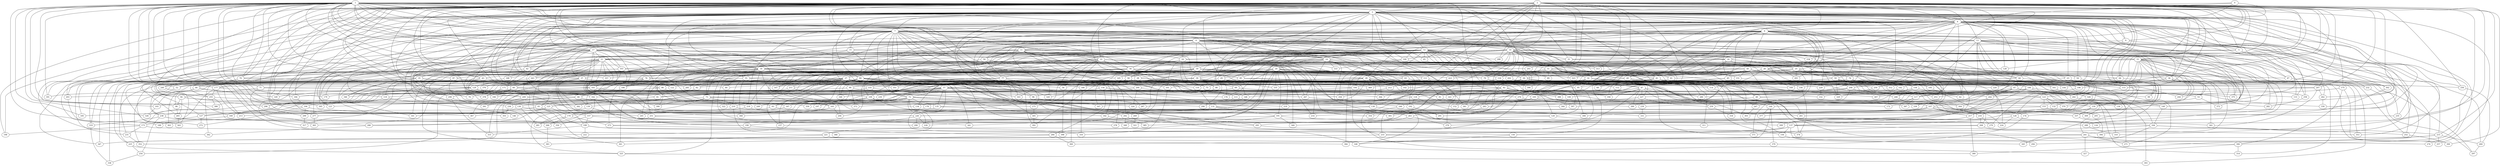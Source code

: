 strict graph "barabasi_albert_graph(400,3)" {
0;
1;
2;
3;
4;
5;
6;
7;
8;
9;
10;
11;
12;
13;
14;
15;
16;
17;
18;
19;
20;
21;
22;
23;
24;
25;
26;
27;
28;
29;
30;
31;
32;
33;
34;
35;
36;
37;
38;
39;
40;
41;
42;
43;
44;
45;
46;
47;
48;
49;
50;
51;
52;
53;
54;
55;
56;
57;
58;
59;
60;
61;
62;
63;
64;
65;
66;
67;
68;
69;
70;
71;
72;
73;
74;
75;
76;
77;
78;
79;
80;
81;
82;
83;
84;
85;
86;
87;
88;
89;
90;
91;
92;
93;
94;
95;
96;
97;
98;
99;
100;
101;
102;
103;
104;
105;
106;
107;
108;
109;
110;
111;
112;
113;
114;
115;
116;
117;
118;
119;
120;
121;
122;
123;
124;
125;
126;
127;
128;
129;
130;
131;
132;
133;
134;
135;
136;
137;
138;
139;
140;
141;
142;
143;
144;
145;
146;
147;
148;
149;
150;
151;
152;
153;
154;
155;
156;
157;
158;
159;
160;
161;
162;
163;
164;
165;
166;
167;
168;
169;
170;
171;
172;
173;
174;
175;
176;
177;
178;
179;
180;
181;
182;
183;
184;
185;
186;
187;
188;
189;
190;
191;
192;
193;
194;
195;
196;
197;
198;
199;
200;
201;
202;
203;
204;
205;
206;
207;
208;
209;
210;
211;
212;
213;
214;
215;
216;
217;
218;
219;
220;
221;
222;
223;
224;
225;
226;
227;
228;
229;
230;
231;
232;
233;
234;
235;
236;
237;
238;
239;
240;
241;
242;
243;
244;
245;
246;
247;
248;
249;
250;
251;
252;
253;
254;
255;
256;
257;
258;
259;
260;
261;
262;
263;
264;
265;
266;
267;
268;
269;
270;
271;
272;
273;
274;
275;
276;
277;
278;
279;
280;
281;
282;
283;
284;
285;
286;
287;
288;
289;
290;
291;
292;
293;
294;
295;
296;
297;
298;
299;
300;
301;
302;
303;
304;
305;
306;
307;
308;
309;
310;
311;
312;
313;
314;
315;
316;
317;
318;
319;
320;
321;
322;
323;
324;
325;
326;
327;
328;
329;
330;
331;
332;
333;
334;
335;
336;
337;
338;
339;
340;
341;
342;
343;
344;
345;
346;
347;
348;
349;
350;
351;
352;
353;
354;
355;
356;
357;
358;
359;
360;
361;
362;
363;
364;
365;
366;
367;
368;
369;
370;
371;
372;
373;
374;
375;
376;
377;
378;
379;
380;
381;
382;
383;
384;
385;
386;
387;
388;
389;
390;
391;
392;
393;
394;
395;
396;
397;
398;
399;
0 -- 32  [is_available=True, prob="0.729639904354"];
0 -- 3  [is_available=True, prob="0.811425980789"];
0 -- 116  [is_available=True, prob="1.0"];
0 -- 6  [is_available=True, prob="0.865893591916"];
1 -- 257  [is_available=True, prob="0.78132725015"];
1 -- 386  [is_available=True, prob="1.0"];
1 -- 3  [is_available=True, prob="0.0728878874236"];
1 -- 4  [is_available=True, prob="0.578681641166"];
1 -- 5  [is_available=True, prob="1.0"];
1 -- 7  [is_available=True, prob="0.448567490864"];
1 -- 8  [is_available=True, prob="0.486945061747"];
1 -- 10  [is_available=True, prob="0.00208226806145"];
1 -- 395  [is_available=True, prob="0.933950702094"];
1 -- 12  [is_available=True, prob="0.674963536356"];
1 -- 14  [is_available=True, prob="0.212226905698"];
1 -- 17  [is_available=True, prob="1.0"];
1 -- 18  [is_available=True, prob="1.0"];
1 -- 22  [is_available=True, prob="0.428424259482"];
1 -- 155  [is_available=True, prob="0.975446181397"];
1 -- 31  [is_available=True, prob="1.0"];
1 -- 33  [is_available=True, prob="0.270718340521"];
1 -- 34  [is_available=True, prob="0.347831508763"];
1 -- 326  [is_available=True, prob="0.812588674914"];
1 -- 166  [is_available=True, prob="0.461145991132"];
1 -- 41  [is_available=True, prob="0.0464858395588"];
1 -- 43  [is_available=True, prob="0.977972348517"];
1 -- 301  [is_available=True, prob="0.633632948013"];
1 -- 175  [is_available=True, prob="1.0"];
1 -- 48  [is_available=True, prob="0.394686307362"];
1 -- 177  [is_available=True, prob="1.0"];
1 -- 351  [is_available=True, prob="0.149245555756"];
1 -- 52  [is_available=True, prob="1.0"];
1 -- 181  [is_available=True, prob="0.492299764069"];
1 -- 183  [is_available=True, prob="0.875729533251"];
1 -- 56  [is_available=True, prob="0.993669416637"];
1 -- 185  [is_available=True, prob="0.406729203767"];
1 -- 287  [is_available=True, prob="0.189889950801"];
1 -- 189  [is_available=True, prob="1.0"];
1 -- 64  [is_available=True, prob="1.0"];
1 -- 193  [is_available=True, prob="0.861566170864"];
1 -- 194  [is_available=True, prob="0.224964774348"];
1 -- 70  [is_available=True, prob="0.873193910453"];
1 -- 71  [is_available=True, prob="0.029693045684"];
1 -- 162  [is_available=True, prob="0.556797015374"];
1 -- 78  [is_available=True, prob="0.610515485428"];
1 -- 184  [is_available=True, prob="1.0"];
1 -- 213  [is_available=True, prob="0.534433252145"];
1 -- 222  [is_available=True, prob="1.0"];
1 -- 95  [is_available=True, prob="0.47537863727"];
1 -- 103  [is_available=True, prob="0.798920569792"];
1 -- 236  [is_available=True, prob="0.275822979982"];
1 -- 365  [is_available=True, prob="0.460111089255"];
1 -- 370  [is_available=True, prob="0.146206478466"];
1 -- 115  [is_available=True, prob="0.528197876798"];
1 -- 116  [is_available=True, prob="0.560380292735"];
1 -- 341  [is_available=True, prob="1.0"];
2 -- 128  [is_available=True, prob="1.0"];
2 -- 129  [is_available=True, prob="0.482103798308"];
2 -- 3  [is_available=True, prob="1.0"];
2 -- 4  [is_available=True, prob="0.297437044848"];
2 -- 5  [is_available=True, prob="0.228063330225"];
2 -- 262  [is_available=True, prob="0.639102210921"];
2 -- 9  [is_available=True, prob="0.862730505211"];
2 -- 10  [is_available=True, prob="0.479134128793"];
2 -- 13  [is_available=True, prob="0.764830573436"];
2 -- 142  [is_available=True, prob="0.0569565433611"];
2 -- 146  [is_available=True, prob="0.536966547395"];
2 -- 131  [is_available=True, prob="0.417212569623"];
2 -- 148  [is_available=True, prob="0.721201538725"];
2 -- 367  [is_available=True, prob="0.799914795967"];
2 -- 28  [is_available=True, prob="0.362756013809"];
2 -- 29  [is_available=True, prob="0.0851414928401"];
2 -- 288  [is_available=True, prob="0.248457016393"];
2 -- 33  [is_available=True, prob="1.0"];
2 -- 198  [is_available=True, prob="0.0472111399897"];
2 -- 38  [is_available=True, prob="0.690703766006"];
2 -- 40  [is_available=True, prob="0.953148916417"];
2 -- 43  [is_available=True, prob="0.143971392545"];
2 -- 300  [is_available=True, prob="0.0490556760904"];
2 -- 45  [is_available=True, prob="0.113029105668"];
2 -- 49  [is_available=True, prob="0.995539789196"];
2 -- 310  [is_available=True, prob="1.0"];
2 -- 55  [is_available=True, prob="1.0"];
2 -- 313  [is_available=True, prob="0.871383084571"];
2 -- 60  [is_available=True, prob="0.84967357235"];
2 -- 64  [is_available=True, prob="0.723806429768"];
2 -- 65  [is_available=True, prob="0.277735998177"];
2 -- 66  [is_available=True, prob="0.538954104933"];
2 -- 196  [is_available=True, prob="0.690665221835"];
2 -- 70  [is_available=True, prob="0.406366718772"];
2 -- 71  [is_available=True, prob="1.0"];
2 -- 207  [is_available=True, prob="1.0"];
2 -- 208  [is_available=True, prob="0.707835440663"];
2 -- 82  [is_available=True, prob="0.826665763188"];
2 -- 215  [is_available=True, prob="0.105603910031"];
2 -- 94  [is_available=True, prob="0.667508778767"];
2 -- 293  [is_available=True, prob="1.0"];
2 -- 97  [is_available=True, prob="0.811094252545"];
2 -- 98  [is_available=True, prob="0.126813291657"];
2 -- 355  [is_available=True, prob="1.0"];
2 -- 256  [is_available=True, prob="1.0"];
2 -- 361  [is_available=True, prob="0.911106504896"];
2 -- 111  [is_available=True, prob="0.338698658977"];
2 -- 112  [is_available=True, prob="1.0"];
2 -- 373  [is_available=True, prob="1.0"];
2 -- 118  [is_available=True, prob="0.602104501789"];
2 -- 121  [is_available=True, prob="0.428735508434"];
2 -- 250  [is_available=True, prob="0.936596524114"];
2 -- 124  [is_available=True, prob="0.50093956043"];
3 -- 4  [is_available=True, prob="1.0"];
3 -- 6  [is_available=True, prob="0.756480634192"];
3 -- 7  [is_available=True, prob="1.0"];
3 -- 9  [is_available=True, prob="1.0"];
3 -- 10  [is_available=True, prob="0.251270334573"];
3 -- 12  [is_available=True, prob="0.557283157623"];
3 -- 13  [is_available=True, prob="0.568513075755"];
3 -- 14  [is_available=True, prob="0.390478127365"];
3 -- 15  [is_available=True, prob="0.55423520541"];
3 -- 16  [is_available=True, prob="0.426682023058"];
3 -- 17  [is_available=True, prob="0.498396889691"];
3 -- 18  [is_available=True, prob="0.0742408940489"];
3 -- 20  [is_available=True, prob="0.513911824597"];
3 -- 149  [is_available=True, prob="0.324278003908"];
3 -- 22  [is_available=True, prob="0.158113839508"];
3 -- 152  [is_available=True, prob="0.0847653073773"];
3 -- 153  [is_available=True, prob="1.0"];
3 -- 26  [is_available=True, prob="0.688598171942"];
3 -- 303  [is_available=True, prob="0.627038815742"];
3 -- 285  [is_available=True, prob="0.435742550692"];
3 -- 311  [is_available=True, prob="0.143293057079"];
3 -- 162  [is_available=True, prob="0.0158060604415"];
3 -- 35  [is_available=True, prob="1.0"];
3 -- 36  [is_available=True, prob="0.893628767726"];
3 -- 37  [is_available=True, prob="1.0"];
3 -- 169  [is_available=True, prob="0.850031783147"];
3 -- 47  [is_available=True, prob="0.30345295815"];
3 -- 176  [is_available=True, prob="0.694825203932"];
3 -- 306  [is_available=True, prob="0.794683292978"];
3 -- 51  [is_available=True, prob="0.76939189713"];
3 -- 181  [is_available=True, prob="1.0"];
3 -- 55  [is_available=True, prob="0.833812716407"];
3 -- 184  [is_available=True, prob="0.177252555964"];
3 -- 323  [is_available=True, prob="0.800995549947"];
3 -- 198  [is_available=True, prob="1.0"];
3 -- 201  [is_available=True, prob="1.0"];
3 -- 203  [is_available=True, prob="1.0"];
3 -- 205  [is_available=True, prob="0.715577938299"];
3 -- 206  [is_available=True, prob="0.59784994212"];
3 -- 163  [is_available=True, prob="1.0"];
3 -- 84  [is_available=True, prob="0.947099765668"];
3 -- 85  [is_available=True, prob="0.87281674055"];
3 -- 217  [is_available=True, prob="1.0"];
3 -- 92  [is_available=True, prob="0.296699297114"];
3 -- 357  [is_available=True, prob="0.678495366724"];
3 -- 227  [is_available=True, prob="0.421944408734"];
3 -- 356  [is_available=True, prob="1.0"];
3 -- 229  [is_available=True, prob="1.0"];
3 -- 362  [is_available=True, prob="0.0102510116111"];
3 -- 274  [is_available=True, prob="1.0"];
3 -- 241  [is_available=True, prob="1.0"];
3 -- 255  [is_available=True, prob="0.752735182533"];
4 -- 128  [is_available=True, prob="1.0"];
4 -- 260  [is_available=True, prob="0.281695169891"];
4 -- 5  [is_available=True, prob="0.112252396318"];
4 -- 6  [is_available=True, prob="0.452177072311"];
4 -- 7  [is_available=True, prob="0.180497178141"];
4 -- 9  [is_available=True, prob="0.302836514182"];
4 -- 11  [is_available=True, prob="0.335768157355"];
4 -- 12  [is_available=True, prob="0.51245030948"];
4 -- 258  [is_available=True, prob="0.441490684605"];
4 -- 256  [is_available=True, prob="0.520395221719"];
4 -- 19  [is_available=True, prob="1.0"];
4 -- 277  [is_available=True, prob="0.930602590678"];
4 -- 23  [is_available=True, prob="0.708287148629"];
4 -- 24  [is_available=True, prob="0.717744053644"];
4 -- 29  [is_available=True, prob="0.746338156342"];
4 -- 261  [is_available=True, prob="0.325588995153"];
4 -- 33  [is_available=True, prob="0.98277394073"];
4 -- 42  [is_available=True, prob="0.955732088796"];
4 -- 44  [is_available=True, prob="0.863953843608"];
4 -- 302  [is_available=True, prob="0.901602976537"];
4 -- 50  [is_available=True, prob="1.0"];
4 -- 54  [is_available=True, prob="1.0"];
4 -- 188  [is_available=True, prob="0.000883596658144"];
4 -- 320  [is_available=True, prob="0.00873052989777"];
4 -- 67  [is_available=True, prob="0.61194669195"];
4 -- 202  [is_available=True, prob="0.378266898163"];
4 -- 207  [is_available=True, prob="1.0"];
4 -- 208  [is_available=True, prob="0.69740895122"];
4 -- 83  [is_available=True, prob="0.338328418018"];
4 -- 218  [is_available=True, prob="1.0"];
4 -- 220  [is_available=True, prob="0.305961420241"];
4 -- 323  [is_available=True, prob="0.747256675554"];
4 -- 353  [is_available=True, prob="1.0"];
4 -- 100  [is_available=True, prob="1.0"];
4 -- 232  [is_available=True, prob="1.0"];
4 -- 361  [is_available=True, prob="0.391682292941"];
4 -- 234  [is_available=True, prob="1.0"];
4 -- 235  [is_available=True, prob="0.611569827798"];
4 -- 239  [is_available=True, prob="0.81535045538"];
4 -- 375  [is_available=True, prob="0.631351655931"];
4 -- 251  [is_available=True, prob="0.144522399946"];
5 -- 133  [is_available=True, prob="1.0"];
5 -- 266  [is_available=True, prob="0.312481760913"];
5 -- 380  [is_available=True, prob="0.610711527527"];
5 -- 31  [is_available=True, prob="0.111878438089"];
6 -- 258  [is_available=True, prob="1.0"];
6 -- 8  [is_available=True, prob="1.0"];
6 -- 13  [is_available=True, prob="0.574154489523"];
6 -- 18  [is_available=True, prob="0.0729627919256"];
6 -- 23  [is_available=True, prob="0.603423287185"];
6 -- 152  [is_available=True, prob="0.525714416684"];
6 -- 25  [is_available=True, prob="0.762070175502"];
6 -- 26  [is_available=True, prob="0.419162197903"];
6 -- 27  [is_available=True, prob="0.590245776396"];
6 -- 32  [is_available=True, prob="0.668584355009"];
6 -- 34  [is_available=True, prob="1.0"];
6 -- 40  [is_available=True, prob="0.966067344315"];
6 -- 45  [is_available=True, prob="1.0"];
6 -- 176  [is_available=True, prob="0.959944265925"];
6 -- 59  [is_available=True, prob="0.814216157327"];
6 -- 62  [is_available=True, prob="0.0850681760547"];
6 -- 204  [is_available=True, prob="1.0"];
6 -- 97  [is_available=True, prob="0.631535486683"];
6 -- 229  [is_available=True, prob="0.908629759254"];
7 -- 8  [is_available=True, prob="0.757832579913"];
7 -- 11  [is_available=True, prob="0.0437537075292"];
7 -- 14  [is_available=True, prob="1.0"];
7 -- 15  [is_available=True, prob="0.206966495273"];
7 -- 16  [is_available=True, prob="0.145679264569"];
7 -- 278  [is_available=True, prob="0.58429621935"];
7 -- 24  [is_available=True, prob="1.0"];
7 -- 154  [is_available=True, prob="0.882879726525"];
7 -- 157  [is_available=True, prob="0.118318233039"];
7 -- 159  [is_available=True, prob="1.0"];
7 -- 305  [is_available=True, prob="0.755786336874"];
7 -- 171  [is_available=True, prob="0.419859055627"];
7 -- 177  [is_available=True, prob="0.786661988136"];
7 -- 182  [is_available=True, prob="0.704143425656"];
7 -- 58  [is_available=True, prob="0.354448545505"];
7 -- 61  [is_available=True, prob="1.0"];
7 -- 65  [is_available=True, prob="0.80140090274"];
7 -- 395  [is_available=True, prob="1.0"];
7 -- 72  [is_available=True, prob="0.184396201764"];
7 -- 203  [is_available=True, prob="0.817075750379"];
7 -- 76  [is_available=True, prob="0.3623627948"];
7 -- 77  [is_available=True, prob="0.965596360571"];
7 -- 335  [is_available=True, prob="1.0"];
7 -- 210  [is_available=True, prob="1.0"];
7 -- 84  [is_available=True, prob="0.395854958801"];
7 -- 270  [is_available=True, prob="1.0"];
7 -- 377  [is_available=True, prob="0.899261071724"];
7 -- 216  [is_available=True, prob="0.323056505768"];
7 -- 90  [is_available=True, prob="1.0"];
7 -- 347  [is_available=True, prob="1.0"];
7 -- 317  [is_available=True, prob="0.949864105452"];
7 -- 117  [is_available=True, prob="1.0"];
7 -- 119  [is_available=True, prob="1.0"];
7 -- 121  [is_available=True, prob="0.518711165141"];
7 -- 252  [is_available=True, prob="1.0"];
7 -- 382  [is_available=True, prob="0.317010812212"];
7 -- 127  [is_available=True, prob="0.366410920538"];
8 -- 392  [is_available=True, prob="0.317535650083"];
8 -- 137  [is_available=True, prob="1.0"];
8 -- 11  [is_available=True, prob="0.458053782871"];
8 -- 272  [is_available=True, prob="0.827350754859"];
8 -- 17  [is_available=True, prob="0.671107773675"];
8 -- 274  [is_available=True, prob="0.907404655581"];
8 -- 19  [is_available=True, prob="1.0"];
8 -- 155  [is_available=True, prob="1.0"];
8 -- 285  [is_available=True, prob="0.054056871905"];
8 -- 30  [is_available=True, prob="0.729558679871"];
8 -- 289  [is_available=True, prob="0.432501930393"];
8 -- 36  [is_available=True, prob="0.979024955126"];
8 -- 42  [is_available=True, prob="0.316184451151"];
8 -- 173  [is_available=True, prob="0.58932129606"];
8 -- 50  [is_available=True, prob="0.0517682498553"];
8 -- 179  [is_available=True, prob="0.537503692473"];
8 -- 180  [is_available=True, prob="1.0"];
8 -- 308  [is_available=True, prob="0.888593694955"];
8 -- 187  [is_available=True, prob="0.408412690364"];
8 -- 275  [is_available=True, prob="1.0"];
8 -- 329  [is_available=True, prob="1.0"];
8 -- 218  [is_available=True, prob="1.0"];
8 -- 91  [is_available=True, prob="0.7671777378"];
8 -- 354  [is_available=True, prob="0.412344493845"];
8 -- 59  [is_available=True, prob="1.0"];
8 -- 100  [is_available=True, prob="0.930249514186"];
8 -- 234  [is_available=True, prob="0.0292471455619"];
8 -- 111  [is_available=True, prob="0.971259735709"];
8 -- 241  [is_available=True, prob="0.842587135291"];
8 -- 243  [is_available=True, prob="0.342971438474"];
8 -- 381  [is_available=True, prob="0.996637411401"];
9 -- 133  [is_available=True, prob="0.842805447819"];
9 -- 336  [is_available=True, prob="0.808456075361"];
9 -- 120  [is_available=True, prob="0.248508938244"];
10 -- 390  [is_available=True, prob="0.126897200747"];
10 -- 140  [is_available=True, prob="0.479739015169"];
10 -- 16  [is_available=True, prob="1.0"];
10 -- 24  [is_available=True, prob="0.355434121175"];
10 -- 154  [is_available=True, prob="0.338030229202"];
10 -- 282  [is_available=True, prob="0.701247764281"];
10 -- 31  [is_available=True, prob="0.394158583871"];
10 -- 32  [is_available=True, prob="0.817806171921"];
10 -- 36  [is_available=True, prob="1.0"];
10 -- 325  [is_available=True, prob="1.0"];
10 -- 174  [is_available=True, prob="0.012303309647"];
10 -- 307  [is_available=True, prob="1.0"];
10 -- 313  [is_available=True, prob="0.567075787172"];
10 -- 58  [is_available=True, prob="0.933391911948"];
10 -- 188  [is_available=True, prob="1.0"];
10 -- 62  [is_available=True, prob="0.330403026324"];
10 -- 288  [is_available=True, prob="1.0"];
10 -- 66  [is_available=True, prob="0.430701680905"];
10 -- 228  [is_available=True, prob="1.0"];
10 -- 292  [is_available=True, prob="0.546739986602"];
10 -- 78  [is_available=True, prob="0.199147845545"];
10 -- 79  [is_available=True, prob="1.0"];
10 -- 248  [is_available=True, prob="1.0"];
10 -- 211  [is_available=True, prob="1.0"];
10 -- 89  [is_available=True, prob="1.0"];
10 -- 223  [is_available=True, prob="0.288809813336"];
10 -- 354  [is_available=True, prob="0.604049987695"];
10 -- 99  [is_available=True, prob="1.0"];
10 -- 100  [is_available=True, prob="0.54773794089"];
10 -- 234  [is_available=True, prob="1.0"];
10 -- 109  [is_available=True, prob="0.0475925567993"];
10 -- 120  [is_available=True, prob="0.52822067849"];
10 -- 126  [is_available=True, prob="0.69545283137"];
11 -- 192  [is_available=True, prob="0.656602517785"];
11 -- 214  [is_available=True, prob="0.720681903494"];
11 -- 359  [is_available=True, prob="0.78769034571"];
11 -- 165  [is_available=True, prob="0.785735421133"];
11 -- 38  [is_available=True, prob="0.941913565758"];
11 -- 39  [is_available=True, prob="0.774678273665"];
11 -- 72  [is_available=True, prob="1.0"];
11 -- 50  [is_available=True, prob="0.150971300118"];
11 -- 19  [is_available=True, prob="1.0"];
11 -- 113  [is_available=True, prob="0.591583840387"];
11 -- 22  [is_available=True, prob="0.65783515394"];
11 -- 292  [is_available=True, prob="1.0"];
11 -- 123  [is_available=True, prob="0.599384555788"];
11 -- 350  [is_available=True, prob="1.0"];
11 -- 197  [is_available=True, prob="0.274600366861"];
12 -- 130  [is_available=True, prob="0.895082913462"];
12 -- 388  [is_available=True, prob="1.0"];
12 -- 396  [is_available=True, prob="0.534934433106"];
12 -- 144  [is_available=True, prob="0.145275807603"];
12 -- 20  [is_available=True, prob="0.432387557482"];
12 -- 21  [is_available=True, prob="0.734177849256"];
12 -- 278  [is_available=True, prob="0.560331565737"];
12 -- 151  [is_available=True, prob="0.573562999038"];
12 -- 25  [is_available=True, prob="1.0"];
12 -- 28  [is_available=True, prob="0.0738160367857"];
12 -- 39  [is_available=True, prob="0.051585453992"];
12 -- 41  [is_available=True, prob="0.822003766226"];
12 -- 182  [is_available=True, prob="1.0"];
12 -- 318  [is_available=True, prob="1.0"];
12 -- 65  [is_available=True, prob="0.236331682925"];
12 -- 70  [is_available=True, prob="0.718721934974"];
12 -- 82  [is_available=True, prob="0.684833794625"];
12 -- 339  [is_available=True, prob="0.840518690052"];
12 -- 88  [is_available=True, prob="0.826933106714"];
12 -- 89  [is_available=True, prob="0.558881865945"];
12 -- 245  [is_available=True, prob="0.391334410688"];
13 -- 289  [is_available=True, prob="0.452236663087"];
13 -- 118  [is_available=True, prob="1.0"];
13 -- 259  [is_available=True, prob="0.389447018617"];
13 -- 76  [is_available=True, prob="1.0"];
13 -- 330  [is_available=True, prob="0.228575099364"];
13 -- 44  [is_available=True, prob="0.699883419497"];
13 -- 110  [is_available=True, prob="0.836998355789"];
13 -- 15  [is_available=True, prob="0.652950435736"];
13 -- 273  [is_available=True, prob="0.244330904333"];
13 -- 67  [is_available=True, prob="0.459574045676"];
13 -- 54  [is_available=True, prob="0.992556359537"];
13 -- 215  [is_available=True, prob="1.0"];
13 -- 345  [is_available=True, prob="0.18830125254"];
13 -- 250  [is_available=True, prob="0.452120388985"];
13 -- 251  [is_available=True, prob="0.0908097031192"];
14 -- 246  [is_available=True, prob="0.345217947299"];
14 -- 105  [is_available=True, prob="1.0"];
14 -- 103  [is_available=True, prob="0.744802715349"];
14 -- 44  [is_available=True, prob="0.119319290949"];
14 -- 333  [is_available=True, prob="0.82750735442"];
14 -- 110  [is_available=True, prob="0.375301963995"];
14 -- 48  [is_available=True, prob="0.600535368759"];
14 -- 275  [is_available=True, prob="0.893261986614"];
14 -- 20  [is_available=True, prob="0.75252570117"];
14 -- 86  [is_available=True, prob="0.572661180775"];
14 -- 313  [is_available=True, prob="0.148631973393"];
14 -- 267  [is_available=True, prob="0.0588723409816"];
14 -- 180  [is_available=True, prob="0.996667975332"];
14 -- 318  [is_available=True, prob="1.0"];
14 -- 63  [is_available=True, prob="1.0"];
15 -- 96  [is_available=True, prob="0.58944212206"];
15 -- 73  [is_available=True, prob="0.041128605143"];
15 -- 21  [is_available=True, prob="0.529174948361"];
15 -- 30  [is_available=True, prob="0.912675820563"];
16 -- 128  [is_available=True, prob="0.290228045786"];
16 -- 101  [is_available=True, prob="0.228204679713"];
16 -- 75  [is_available=True, prob="0.576442081866"];
16 -- 88  [is_available=True, prob="1.0"];
16 -- 27  [is_available=True, prob="0.671791370319"];
17 -- 288  [is_available=True, prob="0.907773643986"];
17 -- 290  [is_available=True, prob="0.144513754737"];
17 -- 37  [is_available=True, prob="0.280691155607"];
17 -- 390  [is_available=True, prob="0.226075051166"];
17 -- 103  [is_available=True, prob="0.133438980073"];
17 -- 74  [is_available=True, prob="1.0"];
17 -- 231  [is_available=True, prob="0.0076323658364"];
17 -- 35  [is_available=True, prob="0.242732359811"];
17 -- 340  [is_available=True, prob="1.0"];
17 -- 21  [is_available=True, prob="1.0"];
17 -- 246  [is_available=True, prob="0.499927369763"];
17 -- 23  [is_available=True, prob="0.495359455139"];
17 -- 185  [is_available=True, prob="0.184597050558"];
17 -- 346  [is_available=True, prob="0.857239598116"];
17 -- 101  [is_available=True, prob="0.702639140558"];
18 -- 244  [is_available=True, prob="0.623711110289"];
18 -- 199  [is_available=True, prob="1.0"];
18 -- 168  [is_available=True, prob="0.611596304586"];
18 -- 204  [is_available=True, prob="1.0"];
18 -- 84  [is_available=True, prob="0.489858327391"];
18 -- 85  [is_available=True, prob="0.385985248221"];
18 -- 54  [is_available=True, prob="0.360060378233"];
18 -- 249  [is_available=True, prob="0.170969842092"];
18 -- 376  [is_available=True, prob="1.0"];
18 -- 116  [is_available=True, prob="0.936787871562"];
18 -- 186  [is_available=True, prob="0.247342194682"];
18 -- 347  [is_available=True, prob="1.0"];
18 -- 346  [is_available=True, prob="0.677626240942"];
18 -- 94  [is_available=True, prob="0.27458531897"];
19 -- 37  [is_available=True, prob="0.0971161235524"];
19 -- 38  [is_available=True, prob="0.152802675105"];
19 -- 202  [is_available=True, prob="0.0851794796911"];
19 -- 111  [is_available=True, prob="0.741335502563"];
19 -- 145  [is_available=True, prob="1.0"];
19 -- 86  [is_available=True, prob="1.0"];
19 -- 196  [is_available=True, prob="0.239711378909"];
19 -- 351  [is_available=True, prob="0.971399874754"];
19 -- 28  [is_available=True, prob="0.202230327568"];
19 -- 63  [is_available=True, prob="0.93222081824"];
20 -- 269  [is_available=True, prob="0.57667241741"];
20 -- 145  [is_available=True, prob="0.875363821436"];
20 -- 280  [is_available=True, prob="0.238955876164"];
20 -- 299  [is_available=True, prob="0.659881170116"];
20 -- 27  [is_available=True, prob="0.43391225475"];
20 -- 29  [is_available=True, prob="0.619956466289"];
20 -- 158  [is_available=True, prob="0.79593193862"];
20 -- 41  [is_available=True, prob="0.870309135134"];
20 -- 43  [is_available=True, prob="1.0"];
20 -- 311  [is_available=True, prob="0.107760543168"];
20 -- 61  [is_available=True, prob="0.99751320259"];
20 -- 191  [is_available=True, prob="0.11293712166"];
20 -- 323  [is_available=True, prob="1.0"];
20 -- 69  [is_available=True, prob="0.350705148179"];
20 -- 78  [is_available=True, prob="0.687313950574"];
20 -- 335  [is_available=True, prob="0.393341141052"];
20 -- 81  [is_available=True, prob="0.264350633279"];
20 -- 211  [is_available=True, prob="0.158833174117"];
20 -- 85  [is_available=True, prob="0.981457190571"];
20 -- 214  [is_available=True, prob="1.0"];
20 -- 219  [is_available=True, prob="0.31891404875"];
20 -- 357  [is_available=True, prob="0.220214668607"];
20 -- 102  [is_available=True, prob="0.0409883808164"];
20 -- 372  [is_available=True, prob="0.866459713189"];
20 -- 341  [is_available=True, prob="1.0"];
21 -- 97  [is_available=True, prob="0.848229640634"];
21 -- 226  [is_available=True, prob="0.782989637695"];
21 -- 35  [is_available=True, prob="0.917629539178"];
21 -- 357  [is_available=True, prob="0.231109028138"];
21 -- 81  [is_available=True, prob="0.30246847723"];
21 -- 40  [is_available=True, prob="1.0"];
21 -- 298  [is_available=True, prob="0.293435784059"];
21 -- 42  [is_available=True, prob="0.771404298588"];
21 -- 267  [is_available=True, prob="0.304125526509"];
21 -- 141  [is_available=True, prob="0.255328331767"];
21 -- 240  [is_available=True, prob="0.258791416045"];
21 -- 195  [is_available=True, prob="1.0"];
21 -- 350  [is_available=True, prob="0.692602998797"];
21 -- 26  [is_available=True, prob="0.70442782097"];
21 -- 79  [is_available=True, prob="0.632947912419"];
21 -- 60  [is_available=True, prob="0.493290196887"];
21 -- 186  [is_available=True, prob="1.0"];
21 -- 190  [is_available=True, prob="0.543513603774"];
22 -- 147  [is_available=True, prob="0.067178750256"];
22 -- 151  [is_available=True, prob="0.325456675725"];
22 -- 34  [is_available=True, prob="0.942811875591"];
22 -- 163  [is_available=True, prob="1.0"];
22 -- 293  [is_available=True, prob="0.473012279966"];
22 -- 51  [is_available=True, prob="0.549141105521"];
22 -- 56  [is_available=True, prob="0.916300476642"];
22 -- 319  [is_available=True, prob="0.41800855925"];
22 -- 75  [is_available=True, prob="0.514626080712"];
22 -- 333  [is_available=True, prob="1.0"];
22 -- 80  [is_available=True, prob="0.938332463939"];
22 -- 83  [is_available=True, prob="0.100533088647"];
22 -- 349  [is_available=True, prob="0.259053416516"];
22 -- 223  [is_available=True, prob="0.651246381546"];
22 -- 232  [is_available=True, prob="0.168245023804"];
22 -- 63  [is_available=True, prob="0.970524165462"];
22 -- 360  [is_available=True, prob="1.0"];
22 -- 115  [is_available=True, prob="0.836778365562"];
22 -- 247  [is_available=True, prob="0.743658918972"];
22 -- 119  [is_available=True, prob="1.0"];
23 -- 99  [is_available=True, prob="0.670051395803"];
23 -- 263  [is_available=True, prob="0.03153983444"];
23 -- 305  [is_available=True, prob="0.835519600205"];
23 -- 175  [is_available=True, prob="0.136893841522"];
24 -- 293  [is_available=True, prob="0.17980664263"];
24 -- 328  [is_available=True, prob="0.689671450779"];
24 -- 201  [is_available=True, prob="0.477344025974"];
24 -- 150  [is_available=True, prob="0.504408096278"];
24 -- 217  [is_available=True, prob="0.244233274107"];
24 -- 25  [is_available=True, prob="1.0"];
24 -- 159  [is_available=True, prob="1.0"];
24 -- 92  [is_available=True, prob="0.754300775138"];
24 -- 95  [is_available=True, prob="1.0"];
25 -- 195  [is_available=True, prob="0.708109870396"];
25 -- 388  [is_available=True, prob="0.26771116528"];
25 -- 201  [is_available=True, prob="0.485373994051"];
25 -- 45  [is_available=True, prob="0.38686998277"];
25 -- 393  [is_available=True, prob="0.790286893175"];
25 -- 59  [is_available=True, prob="0.991028644771"];
25 -- 252  [is_available=True, prob="0.0881352585344"];
25 -- 317  [is_available=True, prob="0.182005205181"];
25 -- 30  [is_available=True, prob="0.441693371905"];
26 -- 129  [is_available=True, prob="0.937170503862"];
26 -- 370  [is_available=True, prob="0.0143915956951"];
26 -- 39  [is_available=True, prob="0.0161095773601"];
26 -- 74  [is_available=True, prob="1.0"];
26 -- 139  [is_available=True, prob="0.95200485049"];
26 -- 242  [is_available=True, prob="1.0"];
26 -- 114  [is_available=True, prob="0.336919195323"];
26 -- 243  [is_available=True, prob="0.385565365685"];
26 -- 394  [is_available=True, prob="0.588911286888"];
27 -- 96  [is_available=True, prob="0.644874882726"];
27 -- 385  [is_available=True, prob="0.814374367478"];
27 -- 166  [is_available=True, prob="0.695809687884"];
27 -- 330  [is_available=True, prob="0.718475242861"];
27 -- 237  [is_available=True, prob="0.238763381308"];
27 -- 206  [is_available=True, prob="0.535218178424"];
27 -- 285  [is_available=True, prob="0.539306054757"];
27 -- 362  [is_available=True, prob="0.22297893295"];
27 -- 147  [is_available=True, prob="1.0"];
27 -- 87  [is_available=True, prob="0.536041568737"];
27 -- 57  [is_available=True, prob="0.109992863104"];
27 -- 93  [is_available=True, prob="0.248788706256"];
28 -- 396  [is_available=True, prob="1.0"];
28 -- 324  [is_available=True, prob="1.0"];
28 -- 230  [is_available=True, prob="1.0"];
28 -- 102  [is_available=True, prob="1.0"];
28 -- 369  [is_available=True, prob="0.831527576918"];
28 -- 264  [is_available=True, prob="0.399576756818"];
28 -- 364  [is_available=True, prob="0.331304210706"];
28 -- 138  [is_available=True, prob="1.0"];
28 -- 107  [is_available=True, prob="0.92531063711"];
28 -- 143  [is_available=True, prob="1.0"];
28 -- 336  [is_available=True, prob="0.71847296094"];
28 -- 296  [is_available=True, prob="0.881888341769"];
28 -- 335  [is_available=True, prob="0.690501912145"];
28 -- 356  [is_available=True, prob="0.684126417822"];
28 -- 122  [is_available=True, prob="1.0"];
28 -- 303  [is_available=True, prob="0.67648858541"];
28 -- 92  [is_available=True, prob="0.213277910488"];
28 -- 125  [is_available=True, prob="0.425235807206"];
29 -- 69  [is_available=True, prob="1.0"];
29 -- 148  [is_available=True, prob="0.572713852282"];
29 -- 57  [is_available=True, prob="0.298483358816"];
30 -- 322  [is_available=True, prob="0.368341204949"];
30 -- 291  [is_available=True, prob="0.449323256152"];
30 -- 334  [is_available=True, prob="1.0"];
30 -- 112  [is_available=True, prob="1.0"];
30 -- 307  [is_available=True, prob="0.743399308829"];
30 -- 191  [is_available=True, prob="1.0"];
31 -- 384  [is_available=True, prob="0.906319756232"];
31 -- 169  [is_available=True, prob="1.0"];
32 -- 196  [is_available=True, prob="0.982564089972"];
32 -- 135  [is_available=True, prob="1.0"];
32 -- 136  [is_available=True, prob="0.0377704008361"];
32 -- 396  [is_available=True, prob="0.167780072165"];
32 -- 46  [is_available=True, prob="0.3125805835"];
32 -- 80  [is_available=True, prob="0.293384206529"];
32 -- 242  [is_available=True, prob="1.0"];
32 -- 334  [is_available=True, prob="0.523643129029"];
32 -- 110  [is_available=True, prob="0.662685730167"];
32 -- 91  [is_available=True, prob="0.0865606452796"];
32 -- 156  [is_available=True, prob="1.0"];
33 -- 129  [is_available=True, prob="0.661912261777"];
33 -- 138  [is_available=True, prob="0.0445186411342"];
33 -- 282  [is_available=True, prob="0.0895190927833"];
33 -- 297  [is_available=True, prob="0.35704946275"];
33 -- 302  [is_available=True, prob="0.270376776053"];
33 -- 49  [is_available=True, prob="0.521312348758"];
33 -- 51  [is_available=True, prob="0.381578215389"];
33 -- 53  [is_available=True, prob="0.0297062529901"];
33 -- 312  [is_available=True, prob="0.0880155853177"];
33 -- 244  [is_available=True, prob="0.588912509467"];
33 -- 375  [is_available=True, prob="1.0"];
33 -- 334  [is_available=True, prob="1.0"];
33 -- 343  [is_available=True, prob="0.225083631892"];
33 -- 104  [is_available=True, prob="0.0864921855596"];
33 -- 105  [is_available=True, prob="1.0"];
33 -- 235  [is_available=True, prob="0.199067237418"];
33 -- 243  [is_available=True, prob="1.0"];
33 -- 372  [is_available=True, prob="0.273911362444"];
33 -- 233  [is_available=True, prob="0.364423919173"];
33 -- 253  [is_available=True, prob="0.950822736293"];
34 -- 160  [is_available=True, prob="0.988117797332"];
34 -- 67  [is_available=True, prob="0.723424064934"];
34 -- 261  [is_available=True, prob="0.0657133361353"];
34 -- 202  [is_available=True, prob="0.68986251521"];
34 -- 371  [is_available=True, prob="0.789041377689"];
34 -- 77  [is_available=True, prob="1.0"];
34 -- 147  [is_available=True, prob="0.542634920157"];
34 -- 55  [is_available=True, prob="1.0"];
34 -- 358  [is_available=True, prob="1.0"];
35 -- 130  [is_available=True, prob="0.0185943978611"];
35 -- 164  [is_available=True, prob="0.768916423823"];
35 -- 150  [is_available=True, prob="0.142773833426"];
35 -- 46  [is_available=True, prob="0.310083184152"];
35 -- 240  [is_available=True, prob="0.563051426836"];
35 -- 86  [is_available=True, prob="1.0"];
35 -- 183  [is_available=True, prob="1.0"];
35 -- 255  [is_available=True, prob="0.21278508958"];
36 -- 353  [is_available=True, prob="0.224168938773"];
36 -- 108  [is_available=True, prob="0.948147618745"];
36 -- 387  [is_available=True, prob="0.455466602853"];
36 -- 53  [is_available=True, prob="0.522523563624"];
36 -- 342  [is_available=True, prob="1.0"];
36 -- 220  [is_available=True, prob="0.736719322156"];
37 -- 331  [is_available=True, prob="0.717762370576"];
37 -- 367  [is_available=True, prob="0.983553475718"];
37 -- 82  [is_available=True, prob="0.795485651164"];
37 -- 157  [is_available=True, prob="0.980315282798"];
37 -- 382  [is_available=True, prob="0.132634712319"];
38 -- 227  [is_available=True, prob="0.0496271147058"];
38 -- 230  [is_available=True, prob="0.584103947542"];
38 -- 134  [is_available=True, prob="0.318968417141"];
38 -- 104  [is_available=True, prob="1.0"];
38 -- 200  [is_available=True, prob="0.195543212056"];
38 -- 114  [is_available=True, prob="1.0"];
38 -- 90  [is_available=True, prob="0.111545730076"];
39 -- 195  [is_available=True, prob="1.0"];
39 -- 69  [is_available=True, prob="0.056754202046"];
39 -- 294  [is_available=True, prob="0.103267660037"];
39 -- 240  [is_available=True, prob="0.0715230226326"];
39 -- 248  [is_available=True, prob="0.990009992512"];
39 -- 52  [is_available=True, prob="0.30566351147"];
39 -- 88  [is_available=True, prob="0.544850668307"];
39 -- 155  [is_available=True, prob="1.0"];
39 -- 93  [is_available=True, prob="0.874163788411"];
40 -- 64  [is_available=True, prob="0.930022337003"];
40 -- 102  [is_available=True, prob="1.0"];
40 -- 74  [is_available=True, prob="0.847718500923"];
40 -- 386  [is_available=True, prob="0.607694125738"];
40 -- 79  [is_available=True, prob="0.426972252541"];
40 -- 144  [is_available=True, prob="0.302767216959"];
40 -- 49  [is_available=True, prob="0.471114252673"];
40 -- 151  [is_available=True, prob="1.0"];
40 -- 61  [is_available=True, prob="0.736950436612"];
40 -- 126  [is_available=True, prob="0.278213026492"];
41 -- 68  [is_available=True, prob="0.645301217287"];
41 -- 106  [is_available=True, prob="0.316311115232"];
41 -- 301  [is_available=True, prob="0.995767143037"];
41 -- 336  [is_available=True, prob="0.630902724281"];
41 -- 216  [is_available=True, prob="0.0481691206198"];
41 -- 283  [is_available=True, prob="1.0"];
42 -- 259  [is_available=True, prob="0.0125465732934"];
42 -- 171  [is_available=True, prob="0.0774269903408"];
42 -- 188  [is_available=True, prob="0.432591005474"];
42 -- 319  [is_available=True, prob="0.161406935705"];
43 -- 376  [is_available=True, prob="0.754581478256"];
43 -- 161  [is_available=True, prob="0.598946714596"];
43 -- 46  [is_available=True, prob="0.81044295307"];
43 -- 209  [is_available=True, prob="0.933613354856"];
43 -- 344  [is_available=True, prob="0.220547835151"];
44 -- 257  [is_available=True, prob="0.710570863035"];
44 -- 290  [is_available=True, prob="1.0"];
44 -- 172  [is_available=True, prob="0.355410855762"];
44 -- 47  [is_available=True, prob="0.356670275015"];
44 -- 52  [is_available=True, prob="0.31972285448"];
44 -- 314  [is_available=True, prob="0.128394553866"];
45 -- 68  [is_available=True, prob="1.0"];
45 -- 106  [is_available=True, prob="1.0"];
45 -- 127  [is_available=True, prob="0.123538064339"];
45 -- 397  [is_available=True, prob="0.757678672159"];
45 -- 47  [is_available=True, prob="0.873726925586"];
45 -- 208  [is_available=True, prob="0.902513666686"];
45 -- 180  [is_available=True, prob="0.861062750294"];
45 -- 56  [is_available=True, prob="1.0"];
45 -- 123  [is_available=True, prob="0.587536213383"];
45 -- 95  [is_available=True, prob="1.0"];
46 -- 193  [is_available=True, prob="0.466851616875"];
46 -- 179  [is_available=True, prob="1.0"];
46 -- 149  [is_available=True, prob="0.788342323622"];
46 -- 363  [is_available=True, prob="1.0"];
47 -- 99  [is_available=True, prob="0.485527818079"];
47 -- 264  [is_available=True, prob="0.940359122384"];
47 -- 339  [is_available=True, prob="0.89049173246"];
47 -- 48  [is_available=True, prob="0.804043896272"];
47 -- 148  [is_available=True, prob="0.397197558456"];
47 -- 53  [is_available=True, prob="0.851143544567"];
47 -- 117  [is_available=True, prob="1.0"];
48 -- 167  [is_available=True, prob="0.766411990966"];
48 -- 140  [is_available=True, prob="1.0"];
48 -- 247  [is_available=True, prob="0.0535554049162"];
49 -- 389  [is_available=True, prob="1.0"];
49 -- 136  [is_available=True, prob="0.235712319151"];
49 -- 212  [is_available=True, prob="1.0"];
49 -- 57  [is_available=True, prob="1.0"];
50 -- 73  [is_available=True, prob="0.180970517429"];
50 -- 77  [is_available=True, prob="0.167313695816"];
50 -- 113  [is_available=True, prob="0.821942218853"];
51 -- 279  [is_available=True, prob="1.0"];
51 -- 117  [is_available=True, prob="0.930832326745"];
51 -- 87  [is_available=True, prob="0.920688450432"];
51 -- 89  [is_available=True, prob="0.424295507604"];
51 -- 58  [is_available=True, prob="0.600241117586"];
51 -- 378  [is_available=True, prob="0.441188049083"];
51 -- 223  [is_available=True, prob="0.256355287434"];
52 -- 238  [is_available=True, prob="0.971573659031"];
53 -- 132  [is_available=True, prob="0.460408407233"];
53 -- 372  [is_available=True, prob="0.741887870163"];
54 -- 107  [is_available=True, prob="0.838094070244"];
55 -- 368  [is_available=True, prob="1.0"];
55 -- 210  [is_available=True, prob="0.108783142474"];
55 -- 291  [is_available=True, prob="0.545650015866"];
55 -- 376  [is_available=True, prob="0.432151347037"];
55 -- 250  [is_available=True, prob="1.0"];
56 -- 398  [is_available=True, prob="1.0"];
57 -- 66  [is_available=True, prob="1.0"];
57 -- 163  [is_available=True, prob="0.435961672207"];
57 -- 135  [is_available=True, prob="0.593990365305"];
57 -- 72  [is_available=True, prob="0.72331544864"];
57 -- 73  [is_available=True, prob="0.596999465983"];
57 -- 209  [is_available=True, prob="1.0"];
57 -- 236  [is_available=True, prob="0.577319882041"];
57 -- 194  [is_available=True, prob="0.860367680323"];
57 -- 398  [is_available=True, prob="0.355090757231"];
57 -- 176  [is_available=True, prob="1.0"];
57 -- 181  [is_available=True, prob="1.0"];
57 -- 118  [is_available=True, prob="1.0"];
57 -- 314  [is_available=True, prob="0.125009629644"];
57 -- 62  [is_available=True, prob="0.476797342606"];
58 -- 71  [is_available=True, prob="0.644003571644"];
58 -- 392  [is_available=True, prob="0.817472108656"];
58 -- 169  [is_available=True, prob="0.224529507588"];
58 -- 268  [is_available=True, prob="0.111153382978"];
58 -- 177  [is_available=True, prob="0.645181050124"];
58 -- 276  [is_available=True, prob="0.0951348383822"];
58 -- 310  [is_available=True, prob="0.455616092591"];
58 -- 87  [is_available=True, prob="0.578734697124"];
58 -- 90  [is_available=True, prob="0.197920778857"];
58 -- 60  [is_available=True, prob="0.228684986345"];
58 -- 167  [is_available=True, prob="0.658786423002"];
59 -- 256  [is_available=True, prob="0.902111213027"];
59 -- 161  [is_available=True, prob="0.410553417819"];
59 -- 329  [is_available=True, prob="0.868099933507"];
59 -- 75  [is_available=True, prob="0.231507818361"];
59 -- 172  [is_available=True, prob="1.0"];
59 -- 200  [is_available=True, prob="0.223576342463"];
59 -- 276  [is_available=True, prob="1.0"];
59 -- 312  [is_available=True, prob="0.565159664422"];
59 -- 158  [is_available=True, prob="0.150326314411"];
60 -- 166  [is_available=True, prob="0.650929898406"];
60 -- 76  [is_available=True, prob="0.106424243435"];
60 -- 173  [is_available=True, prob="0.949314095665"];
60 -- 304  [is_available=True, prob="0.95685030292"];
60 -- 91  [is_available=True, prob="0.214841006312"];
61 -- 68  [is_available=True, prob="0.652297508337"];
61 -- 156  [is_available=True, prob="0.822089446359"];
63 -- 224  [is_available=True, prob="0.149319658282"];
63 -- 161  [is_available=True, prob="0.0678151418802"];
63 -- 226  [is_available=True, prob="0.114894489403"];
63 -- 134  [is_available=True, prob="1.0"];
63 -- 232  [is_available=True, prob="0.574075059679"];
63 -- 171  [is_available=True, prob="0.257141500431"];
63 -- 352  [is_available=True, prob="0.423146186347"];
63 -- 114  [is_available=True, prob="0.783394821022"];
63 -- 220  [is_available=True, prob="0.508705293179"];
63 -- 351  [is_available=True, prob="0.117065834603"];
64 -- 104  [is_available=True, prob="0.0838111382132"];
64 -- 175  [is_available=True, prob="0.158907327065"];
65 -- 381  [is_available=True, prob="0.130299857687"];
66 -- 193  [is_available=True, prob="1.0"];
66 -- 134  [is_available=True, prob="1.0"];
66 -- 139  [is_available=True, prob="0.917314004508"];
66 -- 121  [is_available=True, prob="0.752578689237"];
66 -- 93  [is_available=True, prob="0.804243469055"];
67 -- 302  [is_available=True, prob="0.111785993639"];
69 -- 81  [is_available=True, prob="0.942718782093"];
69 -- 375  [is_available=True, prob="1.0"];
70 -- 168  [is_available=True, prob="1.0"];
70 -- 265  [is_available=True, prob="0.79050832508"];
70 -- 80  [is_available=True, prob="0.908173979976"];
70 -- 338  [is_available=True, prob="0.239707153225"];
71 -- 109  [is_available=True, prob="0.0935474381885"];
71 -- 277  [is_available=True, prob="0.203582477845"];
71 -- 94  [is_available=True, prob="1.0"];
72 -- 295  [is_available=True, prob="0.984094035967"];
72 -- 130  [is_available=True, prob="1.0"];
72 -- 359  [is_available=True, prob="1.0"];
72 -- 324  [is_available=True, prob="1.0"];
72 -- 236  [is_available=True, prob="0.302781946099"];
72 -- 172  [is_available=True, prob="0.683947090272"];
72 -- 210  [is_available=True, prob="0.387889351191"];
72 -- 174  [is_available=True, prob="0.745804660058"];
72 -- 144  [is_available=True, prob="1.0"];
72 -- 178  [is_available=True, prob="0.864490424848"];
72 -- 281  [is_available=True, prob="0.409513357888"];
72 -- 221  [is_available=True, prob="0.886052012528"];
72 -- 382  [is_available=True, prob="0.289593574171"];
73 -- 395  [is_available=True, prob="0.404859724544"];
73 -- 390  [is_available=True, prob="1.0"];
73 -- 107  [is_available=True, prob="0.74211447701"];
73 -- 218  [is_available=True, prob="0.525409608989"];
73 -- 124  [is_available=True, prob="1.0"];
73 -- 286  [is_available=True, prob="0.699722562556"];
74 -- 101  [is_available=True, prob="0.195902905146"];
74 -- 337  [is_available=True, prob="0.714689475994"];
74 -- 112  [is_available=True, prob="1.0"];
74 -- 253  [is_available=True, prob="0.0824057706639"];
74 -- 158  [is_available=True, prob="0.492267901798"];
77 -- 320  [is_available=True, prob="0.416194055742"];
77 -- 109  [is_available=True, prob="1.0"];
77 -- 207  [is_available=True, prob="0.981135642845"];
77 -- 115  [is_available=True, prob="1.0"];
77 -- 348  [is_available=True, prob="0.0827559884125"];
78 -- 391  [is_available=True, prob="0.0411590921085"];
78 -- 200  [is_available=True, prob="0.568756951891"];
78 -- 139  [is_available=True, prob="0.627700383072"];
78 -- 238  [is_available=True, prob="0.224512269876"];
78 -- 122  [is_available=True, prob="0.565615789036"];
78 -- 315  [is_available=True, prob="0.195341248399"];
78 -- 186  [is_available=True, prob="1.0"];
79 -- 233  [is_available=True, prob="0.990628732499"];
79 -- 312  [is_available=True, prob="1.0"];
80 -- 322  [is_available=True, prob="0.0464604944995"];
81 -- 83  [is_available=True, prob="0.172978569469"];
82 -- 108  [is_available=True, prob="0.830845005185"];
82 -- 143  [is_available=True, prob="1.0"];
82 -- 374  [is_available=True, prob="0.578502590008"];
82 -- 222  [is_available=True, prob="0.113312871869"];
83 -- 384  [is_available=True, prob="0.629415782671"];
83 -- 199  [is_available=True, prob="1.0"];
83 -- 141  [is_available=True, prob="0.856936581505"];
84 -- 263  [is_available=True, prob="0.35031890736"];
84 -- 225  [is_available=True, prob="0.409329031592"];
84 -- 98  [is_available=True, prob="1.0"];
84 -- 391  [is_available=True, prob="0.430639765972"];
84 -- 197  [is_available=True, prob="0.352274973388"];
84 -- 211  [is_available=True, prob="0.882379362113"];
84 -- 140  [is_available=True, prob="0.749438089777"];
84 -- 106  [is_available=True, prob="0.527789184201"];
84 -- 167  [is_available=True, prob="1.0"];
84 -- 108  [is_available=True, prob="1.0"];
84 -- 237  [is_available=True, prob="0.668696293612"];
84 -- 397  [is_available=True, prob="1.0"];
84 -- 179  [is_available=True, prob="0.0562901437325"];
84 -- 153  [is_available=True, prob="0.590549473468"];
84 -- 154  [is_available=True, prob="1.0"];
84 -- 348  [is_available=True, prob="0.072095835007"];
85 -- 369  [is_available=True, prob="1.0"];
85 -- 212  [is_available=True, prob="0.384928081022"];
85 -- 187  [is_available=True, prob="0.313094900123"];
86 -- 355  [is_available=True, prob="1.0"];
86 -- 165  [is_available=True, prob="1.0"];
87 -- 344  [is_available=True, prob="0.477751280039"];
87 -- 227  [is_available=True, prob="0.997238948921"];
87 -- 389  [is_available=True, prob="1.0"];
87 -- 105  [is_available=True, prob="0.819786460754"];
87 -- 205  [is_available=True, prob="1.0"];
87 -- 366  [is_available=True, prob="0.896673168436"];
87 -- 113  [is_available=True, prob="1.0"];
87 -- 276  [is_available=True, prob="0.212925741327"];
87 -- 279  [is_available=True, prob="1.0"];
87 -- 280  [is_available=True, prob="0.948625120013"];
87 -- 254  [is_available=True, prob="0.866722726478"];
88 -- 96  [is_available=True, prob="1.0"];
90 -- 203  [is_available=True, prob="0.902360297203"];
90 -- 332  [is_available=True, prob="0.836272152765"];
90 -- 373  [is_available=True, prob="1.0"];
90 -- 249  [is_available=True, prob="0.489142406107"];
91 -- 349  [is_available=True, prob="0.931444153951"];
91 -- 337  [is_available=True, prob="0.14192760772"];
92 -- 162  [is_available=True, prob="0.987037016935"];
93 -- 120  [is_available=True, prob="0.878211882155"];
93 -- 160  [is_available=True, prob="1.0"];
94 -- 296  [is_available=True, prob="0.51448587391"];
94 -- 265  [is_available=True, prob="0.721214622024"];
94 -- 98  [is_available=True, prob="0.0347521291905"];
94 -- 275  [is_available=True, prob="0.586815459697"];
95 -- 270  [is_available=True, prob="0.485989275857"];
96 -- 287  [is_available=True, prob="0.507633232476"];
97 -- 137  [is_available=True, prob="0.22715866634"];
97 -- 298  [is_available=True, prob="0.315982574284"];
97 -- 141  [is_available=True, prob="0.884946469007"];
97 -- 378  [is_available=True, prob="1.0"];
97 -- 122  [is_available=True, prob="1.0"];
97 -- 125  [is_available=True, prob="0.240534293288"];
98 -- 265  [is_available=True, prob="1.0"];
100 -- 358  [is_available=True, prob="0.917446137081"];
100 -- 333  [is_available=True, prob="0.41123457033"];
100 -- 142  [is_available=True, prob="0.215222038337"];
101 -- 316  [is_available=True, prob="0.121505293815"];
103 -- 225  [is_available=True, prob="0.833159459746"];
103 -- 231  [is_available=True, prob="0.39722689784"];
103 -- 368  [is_available=True, prob="0.552013049344"];
103 -- 145  [is_available=True, prob="0.583710850129"];
103 -- 183  [is_available=True, prob="1.0"];
104 -- 123  [is_available=True, prob="0.649644358508"];
104 -- 119  [is_available=True, prob="0.428425933963"];
105 -- 131  [is_available=True, prob="0.0205480309333"];
105 -- 389  [is_available=True, prob="0.997804594837"];
105 -- 136  [is_available=True, prob="0.827718638986"];
105 -- 178  [is_available=True, prob="1.0"];
105 -- 246  [is_available=True, prob="0.774204798651"];
105 -- 381  [is_available=True, prob="0.589353714853"];
106 -- 385  [is_available=True, prob="0.51733175715"];
106 -- 133  [is_available=True, prob="0.230574595518"];
106 -- 359  [is_available=True, prob="0.375267925906"];
106 -- 328  [is_available=True, prob="0.0184720270611"];
106 -- 242  [is_available=True, prob="0.83066903623"];
106 -- 287  [is_available=True, prob="0.183273492178"];
107 -- 235  [is_available=True, prob="0.0410588924059"];
107 -- 301  [is_available=True, prob="0.406281005785"];
107 -- 174  [is_available=True, prob="0.6818230628"];
107 -- 308  [is_available=True, prob="0.934143629856"];
107 -- 214  [is_available=True, prob="0.699430110254"];
107 -- 217  [is_available=True, prob="0.921415105954"];
107 -- 126  [is_available=True, prob="1.0"];
108 -- 344  [is_available=True, prob="0.863281624975"];
109 -- 219  [is_available=True, prob="0.457181942251"];
109 -- 325  [is_available=True, prob="0.278842426825"];
109 -- 135  [is_available=True, prob="0.508343281786"];
109 -- 269  [is_available=True, prob="1.0"];
109 -- 187  [is_available=True, prob="0.203812056541"];
110 -- 131  [is_available=True, prob="0.915518672338"];
111 -- 262  [is_available=True, prob="1.0"];
111 -- 143  [is_available=True, prob="0.596806630818"];
111 -- 369  [is_available=True, prob="1.0"];
112 -- 356  [is_available=True, prob="0.091510312768"];
113 -- 138  [is_available=True, prob="0.828030074127"];
113 -- 152  [is_available=True, prob="0.657108361832"];
113 -- 125  [is_available=True, prob="0.246521944525"];
114 -- 387  [is_available=True, prob="0.0960365758952"];
115 -- 132  [is_available=True, prob="0.27203480747"];
116 -- 212  [is_available=True, prob="0.331265818297"];
116 -- 142  [is_available=True, prob="0.912047228904"];
117 -- 224  [is_available=True, prob="0.937109462405"];
117 -- 387  [is_available=True, prob="0.474509499327"];
117 -- 247  [is_available=True, prob="1.0"];
118 -- 192  [is_available=True, prob="1.0"];
118 -- 165  [is_available=True, prob="0.862204533749"];
118 -- 377  [is_available=True, prob="0.505071641447"];
119 -- 160  [is_available=True, prob="0.058525718034"];
119 -- 146  [is_available=True, prob="0.120186961556"];
120 -- 124  [is_available=True, prob="0.668059149332"];
120 -- 190  [is_available=True, prob="0.824850233954"];
123 -- 132  [is_available=True, prob="0.381259157307"];
123 -- 197  [is_available=True, prob="0.190656454167"];
123 -- 370  [is_available=True, prob="0.533199639687"];
123 -- 153  [is_available=True, prob="1.0"];
123 -- 159  [is_available=True, prob="0.45774263943"];
125 -- 170  [is_available=True, prob="1.0"];
125 -- 146  [is_available=True, prob="1.0"];
125 -- 127  [is_available=True, prob="0.499237191558"];
126 -- 224  [is_available=True, prob="1.0"];
126 -- 164  [is_available=True, prob="0.980471392769"];
126 -- 137  [is_available=True, prob="0.512880419288"];
127 -- 272  [is_available=True, prob="0.710332369929"];
127 -- 173  [is_available=True, prob="0.128437718392"];
129 -- 192  [is_available=True, prob="0.331136424942"];
129 -- 326  [is_available=True, prob="0.655860725531"];
129 -- 178  [is_available=True, prob="0.113875609756"];
129 -- 149  [is_available=True, prob="0.543354302806"];
130 -- 367  [is_available=True, prob="0.180076184181"];
130 -- 182  [is_available=True, prob="0.469431823791"];
130 -- 281  [is_available=True, prob="0.550896288494"];
131 -- 170  [is_available=True, prob="0.849543428631"];
131 -- 226  [is_available=True, prob="0.203718698905"];
131 -- 308  [is_available=True, prob="0.76998545375"];
131 -- 191  [is_available=True, prob="0.154779210435"];
135 -- 263  [is_available=True, prob="0.488262147599"];
135 -- 213  [is_available=True, prob="0.366977958299"];
137 -- 294  [is_available=True, prob="0.979934687829"];
137 -- 353  [is_available=True, prob="0.539665226641"];
137 -- 398  [is_available=True, prob="0.507733453297"];
137 -- 150  [is_available=True, prob="0.936304467139"];
137 -- 156  [is_available=True, prob="0.358701073612"];
138 -- 216  [is_available=True, prob="0.340798534119"];
138 -- 157  [is_available=True, prob="1.0"];
139 -- 238  [is_available=True, prob="0.35305329202"];
139 -- 321  [is_available=True, prob="1.0"];
140 -- 164  [is_available=True, prob="0.320283082244"];
142 -- 307  [is_available=True, prob="0.497103300789"];
144 -- 360  [is_available=True, prob="0.629097017847"];
144 -- 377  [is_available=True, prob="1.0"];
144 -- 379  [is_available=True, prob="0.624363910464"];
148 -- 206  [is_available=True, prob="0.203260452672"];
150 -- 168  [is_available=True, prob="1.0"];
151 -- 321  [is_available=True, prob="1.0"];
151 -- 271  [is_available=True, prob="0.871938155639"];
153 -- 331  [is_available=True, prob="0.655094070137"];
153 -- 205  [is_available=True, prob="0.180395248882"];
154 -- 320  [is_available=True, prob="0.572231281897"];
154 -- 267  [is_available=True, prob="0.651472884981"];
154 -- 239  [is_available=True, prob="0.504254448694"];
154 -- 284  [is_available=True, prob="0.886268175231"];
155 -- 230  [is_available=True, prob="0.465748778382"];
155 -- 184  [is_available=True, prob="0.248870429654"];
155 -- 253  [is_available=True, prob="0.938409145816"];
156 -- 345  [is_available=True, prob="1.0"];
157 -- 199  [is_available=True, prob="0.194035852718"];
157 -- 311  [is_available=True, prob="0.868869779863"];
157 -- 350  [is_available=True, prob="0.917826893442"];
158 -- 219  [is_available=True, prob="0.168325956165"];
158 -- 328  [is_available=True, prob="0.168611930432"];
158 -- 248  [is_available=True, prob="1.0"];
159 -- 337  [is_available=True, prob="0.917540870989"];
159 -- 399  [is_available=True, prob="0.787551827578"];
160 -- 189  [is_available=True, prob="0.838162345133"];
161 -- 258  [is_available=True, prob="1.0"];
162 -- 170  [is_available=True, prob="1.0"];
162 -- 190  [is_available=True, prob="0.743797099336"];
164 -- 233  [is_available=True, prob="0.569666563496"];
164 -- 215  [is_available=True, prob="0.229364166408"];
164 -- 345  [is_available=True, prob="0.630462839679"];
164 -- 252  [is_available=True, prob="1.0"];
165 -- 204  [is_available=True, prob="0.401118788541"];
165 -- 368  [is_available=True, prob="0.567286789805"];
165 -- 251  [is_available=True, prob="0.000403019837903"];
168 -- 380  [is_available=True, prob="0.905253827435"];
170 -- 266  [is_available=True, prob="0.363967488579"];
170 -- 273  [is_available=True, prob="0.277223977069"];
170 -- 281  [is_available=True, prob="0.553595303832"];
171 -- 296  [is_available=True, prob="1.0"];
171 -- 245  [is_available=True, prob="0.640321550226"];
171 -- 378  [is_available=True, prob="0.0333081402638"];
173 -- 198  [is_available=True, prob="0.978160386347"];
173 -- 231  [is_available=True, prob="0.0839931107382"];
173 -- 221  [is_available=True, prob="1.0"];
174 -- 379  [is_available=True, prob="0.353152968414"];
175 -- 300  [is_available=True, prob="0.00368617396259"];
175 -- 306  [is_available=True, prob="0.997183639254"];
175 -- 244  [is_available=True, prob="0.18631864626"];
177 -- 388  [is_available=True, prob="1.0"];
177 -- 213  [is_available=True, prob="0.22555881224"];
177 -- 189  [is_available=True, prob="0.645006323865"];
177 -- 255  [is_available=True, prob="0.065793071546"];
178 -- 261  [is_available=True, prob="0.457201133434"];
178 -- 185  [is_available=True, prob="0.260181986076"];
180 -- 316  [is_available=True, prob="1.0"];
182 -- 385  [is_available=True, prob="1.0"];
183 -- 346  [is_available=True, prob="0.22338034762"];
183 -- 399  [is_available=True, prob="1.0"];
184 -- 194  [is_available=True, prob="0.482408178352"];
186 -- 273  [is_available=True, prob="0.833418615979"];
187 -- 245  [is_available=True, prob="0.229208874081"];
188 -- 209  [is_available=True, prob="1.0"];
190 -- 284  [is_available=True, prob="1.0"];
191 -- 289  [is_available=True, prob="0.967931146277"];
191 -- 340  [is_available=True, prob="0.872635714555"];
191 -- 221  [is_available=True, prob="1.0"];
191 -- 286  [is_available=True, prob="0.652934929577"];
192 -- 291  [is_available=True, prob="0.316743407576"];
193 -- 326  [is_available=True, prob="1.0"];
194 -- 292  [is_available=True, prob="0.167494380204"];
194 -- 299  [is_available=True, prob="0.398304339619"];
194 -- 272  [is_available=True, prob="0.743341134831"];
195 -- 268  [is_available=True, prob="0.52938601701"];
196 -- 264  [is_available=True, prob="0.897872198637"];
199 -- 366  [is_available=True, prob="1.0"];
199 -- 241  [is_available=True, prob="0.637197173649"];
199 -- 315  [is_available=True, prob="0.711547086513"];
199 -- 222  [is_available=True, prob="0.865355145441"];
200 -- 324  [is_available=True, prob="0.498178239424"];
200 -- 364  [is_available=True, prob="0.620049078"];
200 -- 348  [is_available=True, prob="0.771198607944"];
202 -- 229  [is_available=True, prob="1.0"];
203 -- 363  [is_available=True, prob="0.652796623208"];
207 -- 262  [is_available=True, prob="1.0"];
207 -- 332  [is_available=True, prob="0.29050501847"];
207 -- 342  [is_available=True, prob="1.0"];
208 -- 298  [is_available=True, prob="0.767089984279"];
208 -- 304  [is_available=True, prob="1.0"];
208 -- 309  [is_available=True, prob="0.93462412617"];
208 -- 280  [is_available=True, prob="0.952519363768"];
208 -- 283  [is_available=True, prob="0.571520801551"];
209 -- 352  [is_available=True, prob="0.0197732223692"];
209 -- 249  [is_available=True, prob="1.0"];
210 -- 366  [is_available=True, prob="0.0799160520248"];
210 -- 309  [is_available=True, prob="1.0"];
210 -- 277  [is_available=True, prob="0.602541080489"];
211 -- 228  [is_available=True, prob="1.0"];
211 -- 365  [is_available=True, prob="0.34217882867"];
212 -- 358  [is_available=True, prob="0.982209917306"];
215 -- 225  [is_available=True, prob="0.438302218482"];
215 -- 294  [is_available=True, prob="0.331789156936"];
215 -- 257  [is_available=True, prob="0.410337741992"];
215 -- 260  [is_available=True, prob="0.0975031115779"];
216 -- 279  [is_available=True, prob="0.770499528884"];
216 -- 268  [is_available=True, prob="0.135834036061"];
217 -- 380  [is_available=True, prob="0.34206183945"];
217 -- 399  [is_available=True, prob="0.727303329307"];
218 -- 266  [is_available=True, prob="0.333983419946"];
218 -- 269  [is_available=True, prob="0.107909431323"];
221 -- 383  [is_available=True, prob="0.91126342584"];
221 -- 379  [is_available=True, prob="1.0"];
223 -- 364  [is_available=True, prob="0.0198770364952"];
225 -- 325  [is_available=True, prob="1.0"];
225 -- 254  [is_available=True, prob="1.0"];
226 -- 290  [is_available=True, prob="0.706561873661"];
226 -- 228  [is_available=True, prob="0.835603048371"];
226 -- 237  [is_available=True, prob="1.0"];
227 -- 259  [is_available=True, prob="0.309123402308"];
227 -- 239  [is_available=True, prob="1.0"];
227 -- 373  [is_available=True, prob="0.354887639191"];
229 -- 332  [is_available=True, prob="0.630187815891"];
231 -- 352  [is_available=True, prob="0.0394309113944"];
232 -- 297  [is_available=True, prob="0.399403684322"];
233 -- 274  [is_available=True, prob="0.567335063141"];
233 -- 347  [is_available=True, prob="0.967717082979"];
234 -- 371  [is_available=True, prob="0.122207433624"];
236 -- 355  [is_available=True, prob="1.0"];
238 -- 342  [is_available=True, prob="0.38908661007"];
238 -- 278  [is_available=True, prob="0.0151623617066"];
238 -- 254  [is_available=True, prob="0.455116896573"];
238 -- 319  [is_available=True, prob="0.159281659792"];
239 -- 331  [is_available=True, prob="0.0789478587065"];
240 -- 343  [is_available=True, prob="1.0"];
241 -- 384  [is_available=True, prob="0.734840517218"];
241 -- 327  [is_available=True, prob="1.0"];
241 -- 271  [is_available=True, prob="1.0"];
241 -- 306  [is_available=True, prob="0.757727591498"];
242 -- 271  [is_available=True, prob="0.270820658429"];
243 -- 383  [is_available=True, prob="0.26043362041"];
246 -- 327  [is_available=True, prob="1.0"];
247 -- 303  [is_available=True, prob="0.452984486949"];
248 -- 339  [is_available=True, prob="0.765978145492"];
250 -- 329  [is_available=True, prob="1.0"];
251 -- 363  [is_available=True, prob="1.0"];
251 -- 341  [is_available=True, prob="0.688857743407"];
252 -- 300  [is_available=True, prob="0.0609183536268"];
254 -- 338  [is_available=True, prob="0.270877873153"];
255 -- 322  [is_available=True, prob="1.0"];
255 -- 386  [is_available=True, prob="0.0497388551043"];
255 -- 286  [is_available=True, prob="1.0"];
256 -- 260  [is_available=True, prob="0.616474843137"];
258 -- 282  [is_available=True, prob="0.959580245896"];
259 -- 318  [is_available=True, prob="0.711804557937"];
260 -- 297  [is_available=True, prob="0.089552847627"];
262 -- 330  [is_available=True, prob="0.320817825129"];
263 -- 340  [is_available=True, prob="0.322652992716"];
263 -- 270  [is_available=True, prob="0.522175553644"];
264 -- 304  [is_available=True, prob="0.670014666767"];
264 -- 295  [is_available=True, prob="1.0"];
265 -- 343  [is_available=True, prob="1.0"];
266 -- 383  [is_available=True, prob="0.525927741202"];
267 -- 283  [is_available=True, prob="0.514766638116"];
268 -- 371  [is_available=True, prob="0.325277487273"];
268 -- 394  [is_available=True, prob="0.981347696317"];
269 -- 321  [is_available=True, prob="0.677674872332"];
273 -- 316  [is_available=True, prob="0.568386242242"];
275 -- 305  [is_available=True, prob="0.485629295613"];
276 -- 284  [is_available=True, prob="0.383718010498"];
276 -- 397  [is_available=True, prob="0.69779759444"];
277 -- 365  [is_available=True, prob="1.0"];
283 -- 354  [is_available=True, prob="0.0173925732069"];
284 -- 360  [is_available=True, prob="0.282050908709"];
284 -- 361  [is_available=True, prob="0.0247922478461"];
286 -- 362  [is_available=True, prob="0.814429149864"];
289 -- 310  [is_available=True, prob="0.680809439004"];
292 -- 349  [is_available=True, prob="0.971974617487"];
292 -- 295  [is_available=True, prob="1.0"];
295 -- 374  [is_available=True, prob="0.360187712669"];
296 -- 299  [is_available=True, prob="0.870439635391"];
298 -- 315  [is_available=True, prob="0.969205113599"];
298 -- 391  [is_available=True, prob="1.0"];
299 -- 317  [is_available=True, prob="0.624935599365"];
302 -- 309  [is_available=True, prob="0.89070515059"];
305 -- 392  [is_available=True, prob="0.0282367586395"];
306 -- 327  [is_available=True, prob="0.982613538734"];
306 -- 314  [is_available=True, prob="0.635901485931"];
319 -- 338  [is_available=True, prob="0.576715868616"];
325 -- 393  [is_available=True, prob="0.162588028143"];
328 -- 393  [is_available=True, prob="0.157726377013"];
336 -- 374  [is_available=True, prob="0.448934420796"];
337 -- 394  [is_available=True, prob="0.058941306249"];
}
